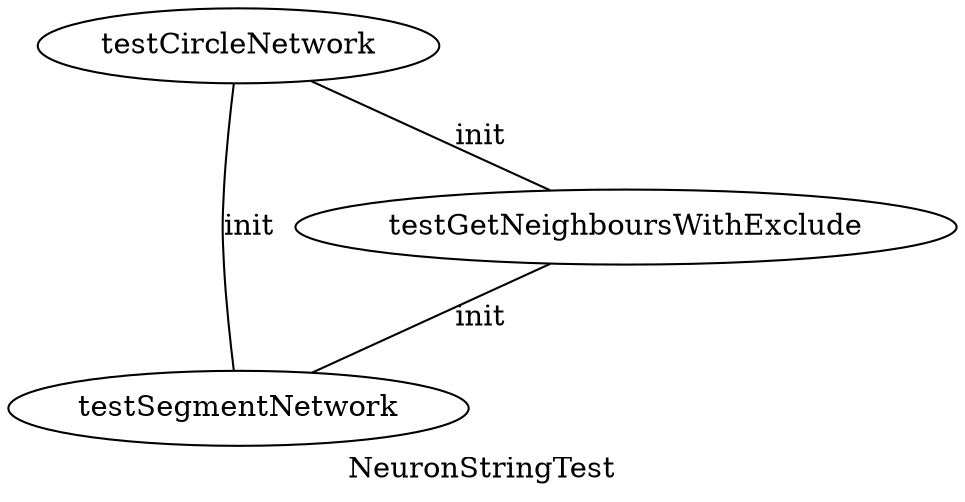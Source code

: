 strict graph {
  label="NeuronStringTest"
  "testCircleNetwork" -- "testSegmentNetwork" [label="init"];
  "testGetNeighboursWithExclude" -- "testSegmentNetwork" [label="init"];
  "testCircleNetwork" -- "testGetNeighboursWithExclude" [label="init"];
}
